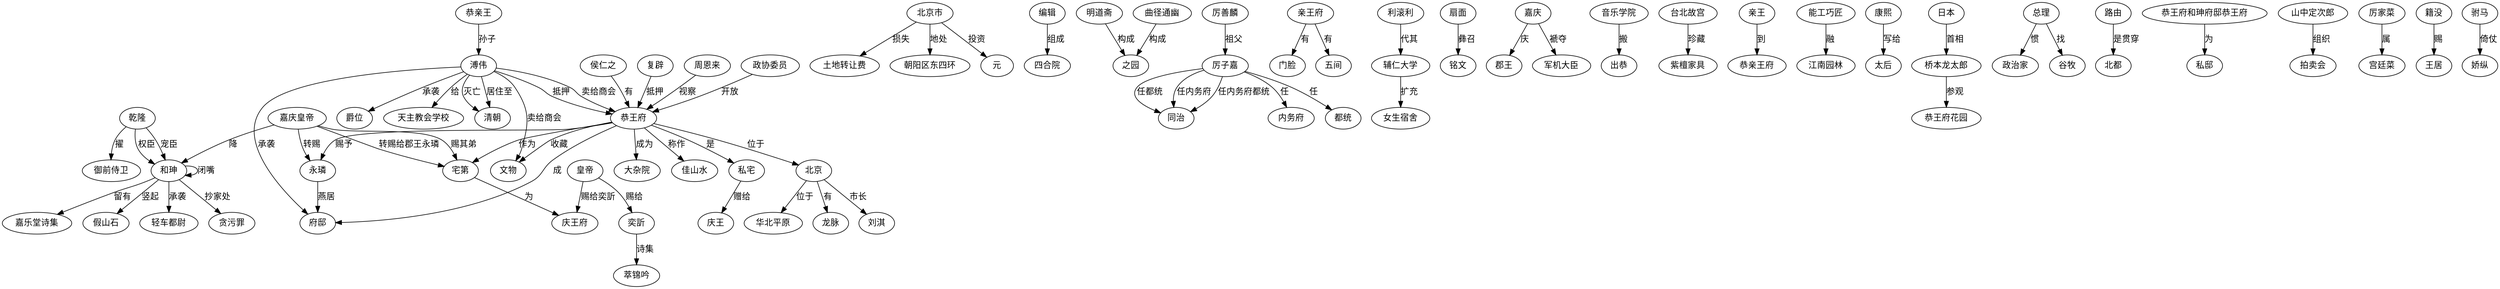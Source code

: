 digraph 202022716447303272 {
	"乾隆" [fontname=FangSong]
	"御前侍卫" [fontname=FangSong]
	"乾隆" -> "御前侍卫" [label="擢" fontname=FangSong]
	"北京市" [fontname=FangSong]
	"土地转让费" [fontname=FangSong]
	"北京市" -> "土地转让费" [label="损失" fontname=FangSong]
	"恭王府" [fontname=FangSong]
	"府邸" [fontname=FangSong]
	"恭王府" -> "府邸" [label="成" fontname=FangSong]
	"私宅" [fontname=FangSong]
	"庆王" [fontname=FangSong]
	"私宅" -> "庆王" [label="赠给" fontname=FangSong]
	"编辑" [fontname=FangSong]
	"四合院" [fontname=FangSong]
	"编辑" -> "四合院" [label="组成" fontname=FangSong]
	"明道斋" [fontname=FangSong]
	"之园" [fontname=FangSong]
	"明道斋" -> "之园" [label="构成" fontname=FangSong]
	"北京市" [fontname=FangSong]
	"朝阳区东四环" [fontname=FangSong]
	"北京市" -> "朝阳区东四环" [label="地处" fontname=FangSong]
	"溥伟" [fontname=FangSong]
	"清朝" [fontname=FangSong]
	"溥伟" -> "清朝" [label="灭亡" fontname=FangSong]
	"恭王府" [fontname=FangSong]
	"大杂院" [fontname=FangSong]
	"恭王府" -> "大杂院" [label="成为" fontname=FangSong]
	"厉子嘉" [fontname=FangSong]
	"同治" [fontname=FangSong]
	"厉子嘉" -> "同治" [label="任都统" fontname=FangSong]
	"溥伟" [fontname=FangSong]
	"清朝" [fontname=FangSong]
	"溥伟" -> "清朝" [label="居住至" fontname=FangSong]
	"北京市" [fontname=FangSong]
	"元" [fontname=FangSong]
	"北京市" -> "元" [label="投资" fontname=FangSong]
	"亲王府" [fontname=FangSong]
	"门脸" [fontname=FangSong]
	"亲王府" -> "门脸" [label="有" fontname=FangSong]
	"厉善麟" [fontname=FangSong]
	"厉子嘉" [fontname=FangSong]
	"厉善麟" -> "厉子嘉" [label="祖父" fontname=FangSong]
	"和珅" [fontname=FangSong]
	"嘉乐堂诗集" [fontname=FangSong]
	"和珅" -> "嘉乐堂诗集" [label="留有" fontname=FangSong]
	"恭王府" [fontname=FangSong]
	"佳山水" [fontname=FangSong]
	"恭王府" -> "佳山水" [label="称作" fontname=FangSong]
	"北京" [fontname=FangSong]
	"龙脉" [fontname=FangSong]
	"北京" -> "龙脉" [label="有" fontname=FangSong]
	"辅仁大学" [fontname=FangSong]
	"女生宿舍" [fontname=FangSong]
	"辅仁大学" -> "女生宿舍" [label="扩充" fontname=FangSong]
	"溥伟" [fontname=FangSong]
	"文物" [fontname=FangSong]
	"溥伟" -> "文物" [label="卖给商会" fontname=FangSong]
	"皇帝" [fontname=FangSong]
	"奕訢" [fontname=FangSong]
	"皇帝" -> "奕訢" [label="赐给" fontname=FangSong]
	"厉子嘉" [fontname=FangSong]
	"同治" [fontname=FangSong]
	"厉子嘉" -> "同治" [label="任内务府" fontname=FangSong]
	"溥伟" [fontname=FangSong]
	"恭王府" [fontname=FangSong]
	"溥伟" -> "恭王府" [label="抵押" fontname=FangSong]
	"扇面" [fontname=FangSong]
	"铭文" [fontname=FangSong]
	"扇面" -> "铭文" [label="彝召" fontname=FangSong]
	"恭王府" [fontname=FangSong]
	"私宅" [fontname=FangSong]
	"恭王府" -> "私宅" [label="是" fontname=FangSong]
	"利滚利" [fontname=FangSong]
	"辅仁大学" [fontname=FangSong]
	"利滚利" -> "辅仁大学" [label="代其" fontname=FangSong]
	"溥伟" [fontname=FangSong]
	"爵位" [fontname=FangSong]
	"溥伟" -> "爵位" [label="承袭" fontname=FangSong]
	"侯仁之" [fontname=FangSong]
	"恭王府" [fontname=FangSong]
	"侯仁之" -> "恭王府" [label="有" fontname=FangSong]
	"溥伟" [fontname=FangSong]
	"府邸" [fontname=FangSong]
	"溥伟" -> "府邸" [label="承袭" fontname=FangSong]
	"厉子嘉" [fontname=FangSong]
	"内务府" [fontname=FangSong]
	"厉子嘉" -> "内务府" [label="任" fontname=FangSong]
	"嘉庆皇帝" [fontname=FangSong]
	"永璘" [fontname=FangSong]
	"嘉庆皇帝" -> "永璘" [label="转赐" fontname=FangSong]
	"嘉庆" [fontname=FangSong]
	"郡王" [fontname=FangSong]
	"嘉庆" -> "郡王" [label="庆" fontname=FangSong]
	"恭王府" [fontname=FangSong]
	"北京" [fontname=FangSong]
	"恭王府" -> "北京" [label="位于" fontname=FangSong]
	"复辟" [fontname=FangSong]
	"恭王府" [fontname=FangSong]
	"复辟" -> "恭王府" [label="抵押" fontname=FangSong]
	"音乐学院" [fontname=FangSong]
	"出恭" [fontname=FangSong]
	"音乐学院" -> "出恭" [label="搬" fontname=FangSong]
	"台北故宫" [fontname=FangSong]
	"紫檀家具" [fontname=FangSong]
	"台北故宫" -> "紫檀家具" [label="珍藏" fontname=FangSong]
	"亲王" [fontname=FangSong]
	"恭亲王府" [fontname=FangSong]
	"亲王" -> "恭亲王府" [label="到" fontname=FangSong]
	"能工巧匠" [fontname=FangSong]
	"江南园林" [fontname=FangSong]
	"能工巧匠" -> "江南园林" [label="融" fontname=FangSong]
	"曲径通幽" [fontname=FangSong]
	"之园" [fontname=FangSong]
	"曲径通幽" -> "之园" [label="构成" fontname=FangSong]
	"康熙" [fontname=FangSong]
	"太后" [fontname=FangSong]
	"康熙" -> "太后" [label="写给" fontname=FangSong]
	"乾隆" [fontname=FangSong]
	"和珅" [fontname=FangSong]
	"乾隆" -> "和珅" [label="权臣" fontname=FangSong]
	"溥伟" [fontname=FangSong]
	"天主教会学校" [fontname=FangSong]
	"溥伟" -> "天主教会学校" [label="给" fontname=FangSong]
	"恭王府" [fontname=FangSong]
	"宅第" [fontname=FangSong]
	"恭王府" -> "宅第" [label="作为" fontname=FangSong]
	"北京" [fontname=FangSong]
	"刘淇" [fontname=FangSong]
	"北京" -> "刘淇" [label="市长" fontname=FangSong]
	"溥伟" [fontname=FangSong]
	"恭王府" [fontname=FangSong]
	"溥伟" -> "恭王府" [label="卖给商会" fontname=FangSong]
	"和珅" [fontname=FangSong]
	"假山石" [fontname=FangSong]
	"和珅" -> "假山石" [label="竖起" fontname=FangSong]
	"和珅" [fontname=FangSong]
	"和珅" [fontname=FangSong]
	"和珅" -> "和珅" [label="闭嘴" fontname=FangSong]
	"皇帝" [fontname=FangSong]
	"庆王府" [fontname=FangSong]
	"皇帝" -> "庆王府" [label="赐给奕訢" fontname=FangSong]
	"永璘" [fontname=FangSong]
	"府邸" [fontname=FangSong]
	"永璘" -> "府邸" [label="燕居" fontname=FangSong]
	"桥本龙太郎" [fontname=FangSong]
	"恭王府花园" [fontname=FangSong]
	"桥本龙太郎" -> "恭王府花园" [label="参观" fontname=FangSong]
	"北京" [fontname=FangSong]
	"华北平原" [fontname=FangSong]
	"北京" -> "华北平原" [label="位于" fontname=FangSong]
	"乾隆" [fontname=FangSong]
	"和珅" [fontname=FangSong]
	"乾隆" -> "和珅" [label="宠臣" fontname=FangSong]
	"恭王府" [fontname=FangSong]
	"永璘" [fontname=FangSong]
	"恭王府" -> "永璘" [label="赐予" fontname=FangSong]
	"总理" [fontname=FangSong]
	"政治家" [fontname=FangSong]
	"总理" -> "政治家" [label="惯" fontname=FangSong]
	"嘉庆皇帝" [fontname=FangSong]
	"宅第" [fontname=FangSong]
	"嘉庆皇帝" -> "宅第" [label="赐其弟" fontname=FangSong]
	"嘉庆皇帝" [fontname=FangSong]
	"宅第" [fontname=FangSong]
	"嘉庆皇帝" -> "宅第" [label="转赐给郡王永璘" fontname=FangSong]
	"总理" [fontname=FangSong]
	"谷牧" [fontname=FangSong]
	"总理" -> "谷牧" [label="找" fontname=FangSong]
	"路由" [fontname=FangSong]
	"北都" [fontname=FangSong]
	"路由" -> "北都" [label="是贯穿" fontname=FangSong]
	"恭王府" [fontname=FangSong]
	"文物" [fontname=FangSong]
	"恭王府" -> "文物" [label="收藏" fontname=FangSong]
	"奕訢" [fontname=FangSong]
	"萃锦吟" [fontname=FangSong]
	"奕訢" -> "萃锦吟" [label="诗集" fontname=FangSong]
	"和珅" [fontname=FangSong]
	"轻车都尉" [fontname=FangSong]
	"和珅" -> "轻车都尉" [label="承袭" fontname=FangSong]
	"嘉庆皇帝" [fontname=FangSong]
	"和珅" [fontname=FangSong]
	"嘉庆皇帝" -> "和珅" [label="降" fontname=FangSong]
	"和珅" [fontname=FangSong]
	"贪污罪" [fontname=FangSong]
	"和珅" -> "贪污罪" [label="抄家处" fontname=FangSong]
	"恭王府和珅府邸恭王府" [fontname=FangSong]
	"私邸" [fontname=FangSong]
	"恭王府和珅府邸恭王府" -> "私邸" [label="为" fontname=FangSong]
	"亲王府" [fontname=FangSong]
	"五间" [fontname=FangSong]
	"亲王府" -> "五间" [label="有" fontname=FangSong]
	"恭亲王" [fontname=FangSong]
	"溥伟" [fontname=FangSong]
	"恭亲王" -> "溥伟" [label="孙子" fontname=FangSong]
	"周恩来" [fontname=FangSong]
	"恭王府" [fontname=FangSong]
	"周恩来" -> "恭王府" [label="视察" fontname=FangSong]
	"日本" [fontname=FangSong]
	"桥本龙太郎" [fontname=FangSong]
	"日本" -> "桥本龙太郎" [label="首相" fontname=FangSong]
	"政协委员" [fontname=FangSong]
	"恭王府" [fontname=FangSong]
	"政协委员" -> "恭王府" [label="开放" fontname=FangSong]
	"山中定次郎" [fontname=FangSong]
	"拍卖会" [fontname=FangSong]
	"山中定次郎" -> "拍卖会" [label="组织" fontname=FangSong]
	"厉家菜" [fontname=FangSong]
	"宫廷菜" [fontname=FangSong]
	"厉家菜" -> "宫廷菜" [label="属" fontname=FangSong]
	"厉子嘉" [fontname=FangSong]
	"同治" [fontname=FangSong]
	"厉子嘉" -> "同治" [label="任内务府都统" fontname=FangSong]
	"籍没" [fontname=FangSong]
	"王居" [fontname=FangSong]
	"籍没" -> "王居" [label="赐" fontname=FangSong]
	"嘉庆" [fontname=FangSong]
	"军机大臣" [fontname=FangSong]
	"嘉庆" -> "军机大臣" [label="褫夺" fontname=FangSong]
	"驸马" [fontname=FangSong]
	"娇纵" [fontname=FangSong]
	"驸马" -> "娇纵" [label="倚仗" fontname=FangSong]
	"宅第" [fontname=FangSong]
	"庆王府" [fontname=FangSong]
	"宅第" -> "庆王府" [label="为" fontname=FangSong]
	"厉子嘉" [fontname=FangSong]
	"都统" [fontname=FangSong]
	"厉子嘉" -> "都统" [label="任" fontname=FangSong]
}
